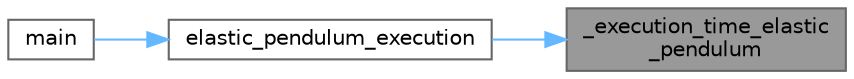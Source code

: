 digraph "_execution_time_elastic_pendulum"
{
 // LATEX_PDF_SIZE
  bgcolor="transparent";
  edge [fontname=Helvetica,fontsize=10,labelfontname=Helvetica,labelfontsize=10];
  node [fontname=Helvetica,fontsize=10,shape=box,height=0.2,width=0.4];
  rankdir="RL";
  Node1 [id="Node000001",label="_execution_time_elastic\l_pendulum",height=0.2,width=0.4,color="gray40", fillcolor="grey60", style="filled", fontcolor="black",tooltip="This function calculates the execution time of simulating the motion of (elastic pendulum/2D-spring/s..."];
  Node1 -> Node2 [id="edge1_Node000001_Node000002",dir="back",color="steelblue1",style="solid",tooltip=" "];
  Node2 [id="Node000002",label="elastic_pendulum_execution",height=0.2,width=0.4,color="grey40", fillcolor="white", style="filled",URL="$temp2_2physics_8c.html#a3d377a7a75f6ddfd0f2739eeb602789b",tooltip=" "];
  Node2 -> Node3 [id="edge2_Node000002_Node000003",dir="back",color="steelblue1",style="solid",tooltip=" "];
  Node3 [id="Node000003",label="main",height=0.2,width=0.4,color="grey40", fillcolor="white", style="filled",URL="$temp_2main_8c.html#ae66f6b31b5ad750f1fe042a706a4e3d4",tooltip=" "];
}
